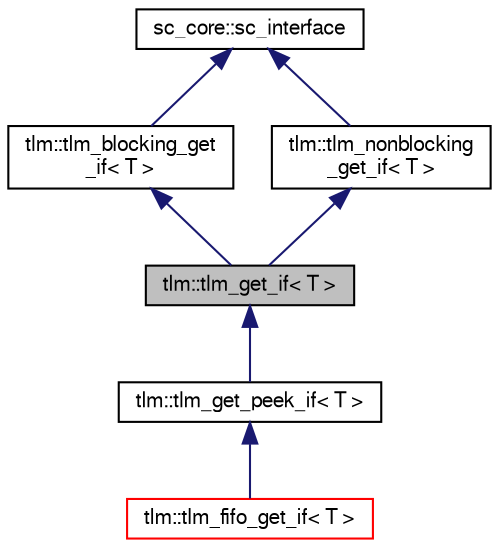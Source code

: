 digraph "tlm::tlm_get_if&lt; T &gt;"
{
  edge [fontname="FreeSans",fontsize="10",labelfontname="FreeSans",labelfontsize="10"];
  node [fontname="FreeSans",fontsize="10",shape=record];
  Node0 [label="tlm::tlm_get_if\< T \>",height=0.2,width=0.4,color="black", fillcolor="grey75", style="filled", fontcolor="black"];
  Node1 -> Node0 [dir="back",color="midnightblue",fontsize="10",style="solid",fontname="FreeSans"];
  Node1 [label="tlm::tlm_blocking_get\l_if\< T \>",height=0.2,width=0.4,color="black", fillcolor="white", style="filled",URL="$a02275.html"];
  Node2 -> Node1 [dir="back",color="midnightblue",fontsize="10",style="solid",fontname="FreeSans"];
  Node2 [label="sc_core::sc_interface",height=0.2,width=0.4,color="black", fillcolor="white", style="filled",URL="/mnt/c/Users/fangk/Documents/hdl-playground/lib/systemc-2.3.3/objdir/docs/sysc/doxygen/systemc.tag$a01196.html"];
  Node3 -> Node0 [dir="back",color="midnightblue",fontsize="10",style="solid",fontname="FreeSans"];
  Node3 [label="tlm::tlm_nonblocking\l_get_if\< T \>",height=0.2,width=0.4,color="black", fillcolor="white", style="filled",URL="$a02283.html"];
  Node2 -> Node3 [dir="back",color="midnightblue",fontsize="10",style="solid",fontname="FreeSans"];
  Node0 -> Node4 [dir="back",color="midnightblue",fontsize="10",style="solid",fontname="FreeSans"];
  Node4 [label="tlm::tlm_get_peek_if\< T \>",height=0.2,width=0.4,color="black", fillcolor="white", style="filled",URL="$a02319.html"];
  Node4 -> Node5 [dir="back",color="midnightblue",fontsize="10",style="solid",fontname="FreeSans"];
  Node5 [label="tlm::tlm_fifo_get_if\< T \>",height=0.2,width=0.4,color="red", fillcolor="white", style="filled",URL="$a02331.html"];
}
